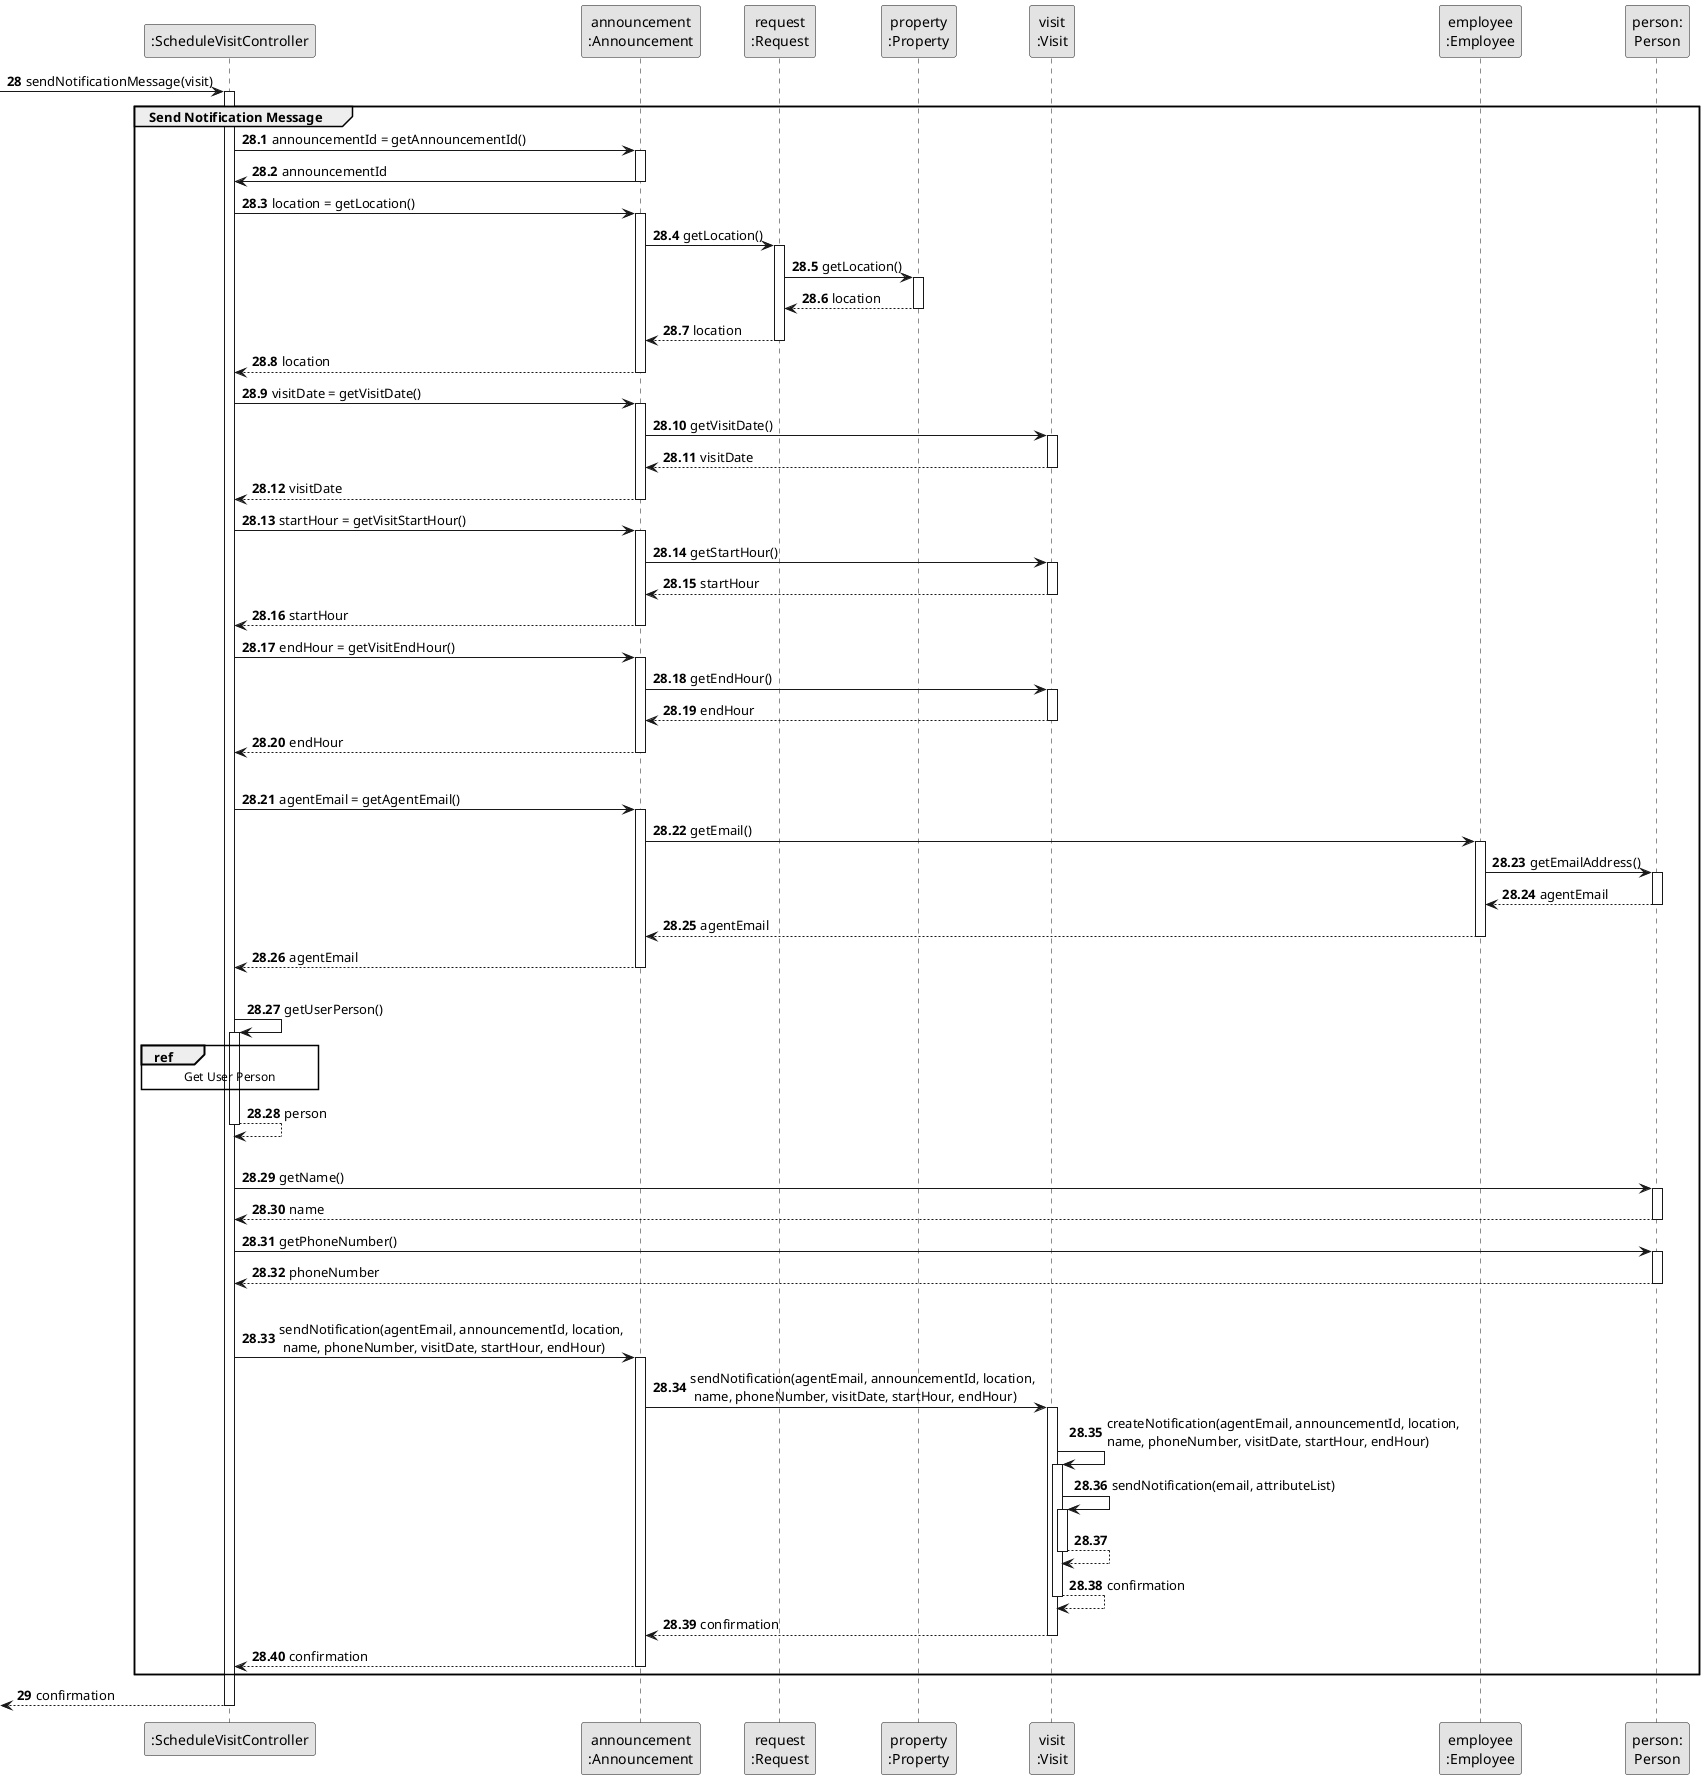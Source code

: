 @startuml
skinparam monochrome true
skinparam packageStyle rectangle
skinparam shadowing false


participant ":ScheduleVisitController" as CTRL
participant "announcement\n:Announcement" as ANNOUNCE
participant "request\n:Request" as REQUEST
participant "property\n:Property" as PROPERTY
participant "visit\n:Visit" as VST
participant "employee\n:Employee" as EMP
participant "person:\nPerson" as PERSON
'participant ":Notification" as NTF

autonumber 28

 -> CTRL : sendNotificationMessage(visit)

activate CTRL

    autonumber 28.1

    group Send Notification Message

        CTRL -> ANNOUNCE : announcementId = getAnnouncementId()
        activate ANNOUNCE

            ANNOUNCE ->  CTRL : announcementId
        deactivate ANNOUNCE

        CTRL -> ANNOUNCE : location = getLocation()
        activate ANNOUNCE

            ANNOUNCE ->  REQUEST : getLocation()
            activate REQUEST

                REQUEST -> PROPERTY : getLocation()
                activate PROPERTY

                    PROPERTY --> REQUEST : location
                deactivate PROPERTY

                REQUEST --> ANNOUNCE : location
            deactivate REQUEST

             ANNOUNCE --> CTRL : location
        deactivate ANNOUNCE

        CTRL -> ANNOUNCE : visitDate = getVisitDate()
        activate ANNOUNCE

            ANNOUNCE ->  VST : getVisitDate()
            activate VST

                VST --> ANNOUNCE : visitDate
            deactivate VST
             ANNOUNCE --> CTRL : visitDate
        deactivate ANNOUNCE

        CTRL -> ANNOUNCE : startHour = getVisitStartHour()
        activate ANNOUNCE

            ANNOUNCE ->  VST : getStartHour()
            activate VST

                VST --> ANNOUNCE : startHour
            deactivate VST
             ANNOUNCE --> CTRL : startHour
        deactivate ANNOUNCE

        CTRL -> ANNOUNCE : endHour = getVisitEndHour()
        activate ANNOUNCE

            ANNOUNCE ->  VST : getEndHour()
            activate VST

                VST --> ANNOUNCE : endHour
            deactivate VST
             ANNOUNCE --> CTRL : endHour
        deactivate ANNOUNCE

        |||
        CTRL -> ANNOUNCE: agentEmail = getAgentEmail()
        activate ANNOUNCE

        ANNOUNCE -> EMP : getEmail()
        activate EMP

        EMP -> PERSON : getEmailAddress()
        activate PERSON

           PERSON --> EMP : agentEmail
        deactivate PERSON

           EMP --> ANNOUNCE : agentEmail
        deactivate EMP

           ANNOUNCE --> CTRL : agentEmail
        deactivate ANNOUNCE

   |||
       CTRL -> CTRL : getUserPerson()
       activate CTRL
           ref over CTRL
               Get User Person
           end ref
           CTRL --> CTRL : person
       deactivate CTRL
|||
        CTRL -> PERSON : getName()
        activate PERSON

            PERSON --> CTRL : name
        deactivate PERSON


        CTRL -> PERSON : getPhoneNumber()
        activate PERSON

            PERSON --> CTRL : phoneNumber
        deactivate PERSON

    |||
        CTRL -> ANNOUNCE : sendNotification(agentEmail, announcementId, location,\n name, phoneNumber, visitDate, startHour, endHour)
        activate ANNOUNCE

        ANNOUNCE -> VST : sendNotification(agentEmail, announcementId, location,\n name, phoneNumber, visitDate, startHour, endHour)

        activate VST

        VST -> VST : createNotification(agentEmail, announcementId, location, \nname, phoneNumber, visitDate, startHour, endHour)

        activate VST

        VST -> VST : sendNotification(email, attributeList)
        activate VST

            VST --> VST
        deactivate VST

            VST --> VST : confirmation
        deactivate VST

            VST --> ANNOUNCE : confirmation
        deactivate VST

            ANNOUNCE --> CTRL : confirmation
        deactivate ANNOUNCE
    end group

    autonumber 29

    <-- CTRL  : confirmation
deactivate CTRL

@enduml